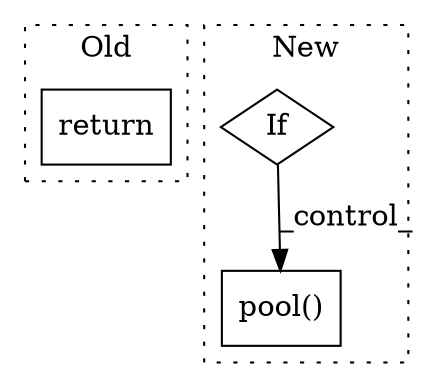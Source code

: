 digraph G {
subgraph cluster0 {
1 [label="return" a="93" s="771" l="7" shape="box"];
label = "Old";
style="dotted";
}
subgraph cluster1 {
2 [label="pool()" a="75" s="930,961" l="10,1" shape="box"];
3 [label="If" a="96" s="551,560" l="3,14" shape="diamond"];
label = "New";
style="dotted";
}
3 -> 2 [label="_control_"];
}
